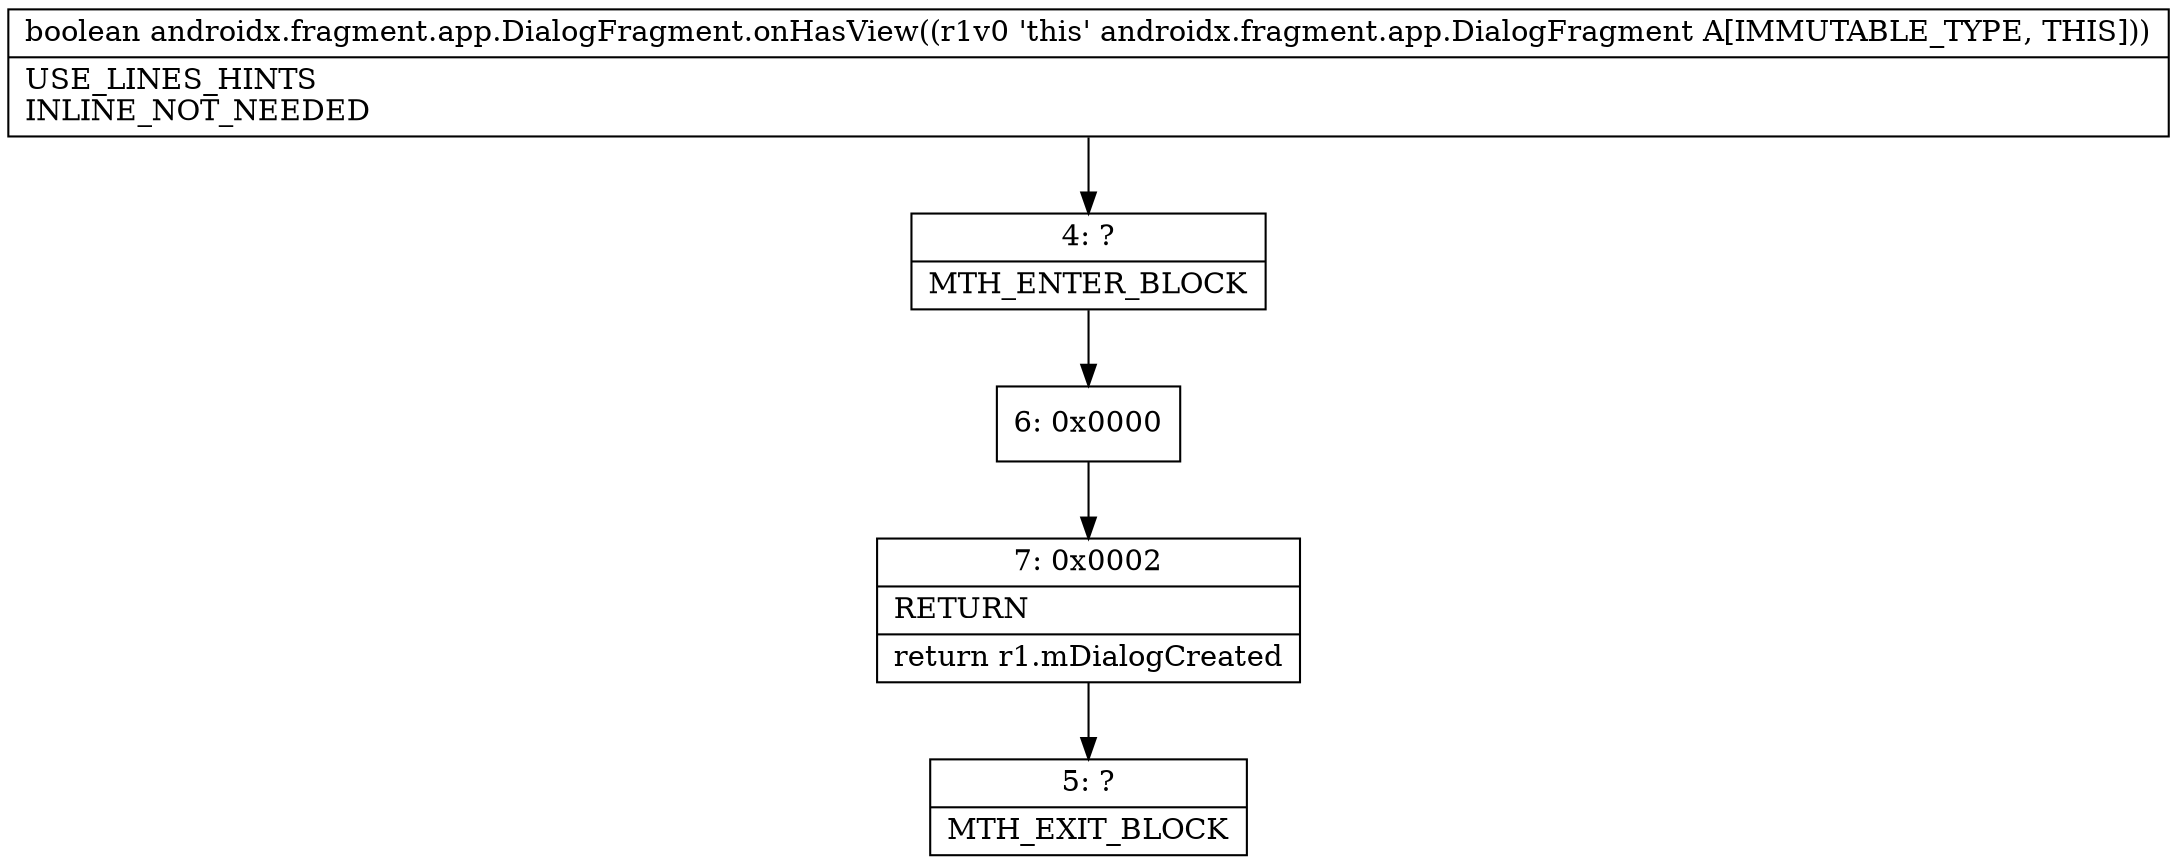 digraph "CFG forandroidx.fragment.app.DialogFragment.onHasView()Z" {
Node_4 [shape=record,label="{4\:\ ?|MTH_ENTER_BLOCK\l}"];
Node_6 [shape=record,label="{6\:\ 0x0000}"];
Node_7 [shape=record,label="{7\:\ 0x0002|RETURN\l|return r1.mDialogCreated\l}"];
Node_5 [shape=record,label="{5\:\ ?|MTH_EXIT_BLOCK\l}"];
MethodNode[shape=record,label="{boolean androidx.fragment.app.DialogFragment.onHasView((r1v0 'this' androidx.fragment.app.DialogFragment A[IMMUTABLE_TYPE, THIS]))  | USE_LINES_HINTS\lINLINE_NOT_NEEDED\l}"];
MethodNode -> Node_4;Node_4 -> Node_6;
Node_6 -> Node_7;
Node_7 -> Node_5;
}

